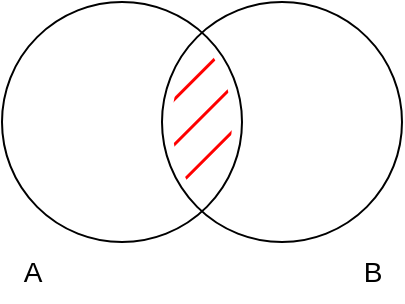 <mxfile version="24.7.10">
  <diagram name="Page-1" id="5MIjGKylOODfiqh9XJRI">
    <mxGraphModel dx="810" dy="409" grid="1" gridSize="10" guides="1" tooltips="1" connect="1" arrows="1" fold="1" page="1" pageScale="1" pageWidth="1169" pageHeight="1654" math="0" shadow="0">
      <root>
        <mxCell id="0" />
        <mxCell id="1" parent="0" />
        <mxCell id="LMgEg_oxYY90Uw3xWCpH-1" value="" style="ellipse;whiteSpace=wrap;html=1;fillColor=none;fillStyle=hatch;" vertex="1" parent="1">
          <mxGeometry x="80" y="80" width="120" height="120" as="geometry" />
        </mxCell>
        <mxCell id="LMgEg_oxYY90Uw3xWCpH-2" value="" style="ellipse;whiteSpace=wrap;html=1;fillColor=none;fillStyle=hatch;" vertex="1" parent="1">
          <mxGeometry x="160" y="80" width="120" height="120" as="geometry" />
        </mxCell>
        <mxCell id="LMgEg_oxYY90Uw3xWCpH-3" value="A" style="text;html=1;align=center;verticalAlign=middle;resizable=0;points=[];autosize=1;strokeColor=none;fillColor=none;fontSize=14;" vertex="1" parent="1">
          <mxGeometry x="80" y="200" width="30" height="30" as="geometry" />
        </mxCell>
        <mxCell id="LMgEg_oxYY90Uw3xWCpH-4" value="B" style="text;html=1;align=center;verticalAlign=middle;resizable=0;points=[];autosize=1;strokeColor=none;fillColor=none;fontSize=14;" vertex="1" parent="1">
          <mxGeometry x="250" y="200" width="30" height="30" as="geometry" />
        </mxCell>
        <mxCell id="LMgEg_oxYY90Uw3xWCpH-8" value="" style="whiteSpace=wrap;html=1;shape=mxgraph.basic.pointed_oval;movable=1;resizable=1;rotatable=1;deletable=1;editable=1;locked=0;connectable=1;strokeColor=none;fillStyle=hatch;fillColor=#FF0000;" vertex="1" parent="1">
          <mxGeometry x="160" y="100" width="40" height="80" as="geometry" />
        </mxCell>
      </root>
    </mxGraphModel>
  </diagram>
</mxfile>
